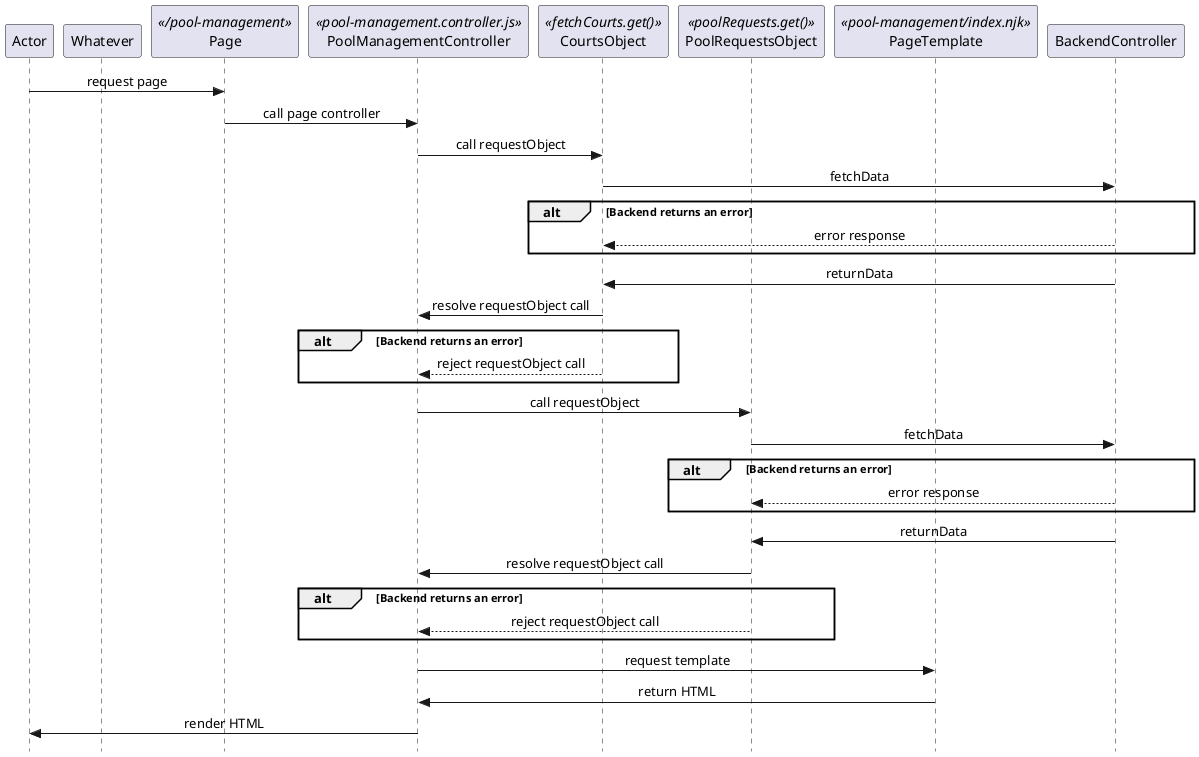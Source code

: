 @startuml sequence-general

skinparam Style strictuml 
skinparam SequenceMessageAlignment center
participant Actor
participant Whatever
participant Page <</pool-management>>
' participant PageValidator <<validator>>
participant PoolManagementController <<pool-management.controller.js>>
participant CourtsObject <<fetchCourts.get()>>
participant PoolRequestsObject <<poolRequests.get()>>
participant PageTemplate <<pool-management/index.njk>>
participant BackendController



' participant PageFilter <<filter>>
Actor -> Page : request page

' Page -> PageValidator : validate request
' Page <- PageValidator : return status
Page -> PoolManagementController : call page controller

PoolManagementController -> CourtsObject : call requestObject
CourtsObject -> BackendController : fetchData
alt Backend returns an error
  CourtsObject <-- BackendController : error response
end
CourtsObject <- BackendController : returnData
PoolManagementController <- CourtsObject : resolve requestObject call
alt Backend returns an error
  PoolManagementController <-- CourtsObject : reject requestObject call
end

PoolManagementController -> PoolRequestsObject : call requestObject
PoolRequestsObject -> BackendController : fetchData
alt Backend returns an error
  PoolRequestsObject <-- BackendController : error response
end
PoolRequestsObject <- BackendController : returnData
PoolManagementController <- PoolRequestsObject : resolve requestObject call
alt Backend returns an error
  PoolManagementController <-- PoolRequestsObject : reject requestObject call
end

' PoolManagementController -> PageValidator : validate data
' PoolManagementController <- PageValidator : return status
PoolManagementController -> PageTemplate : request template

' PageTemplate -> PageFilter : check filter
' PageTemplate <- PageFilter : return data
PoolManagementController <- PageTemplate : return HTML
' Page <- PoolManagementController : return HTML

Actor <- PoolManagementController : render HTML
@enduml